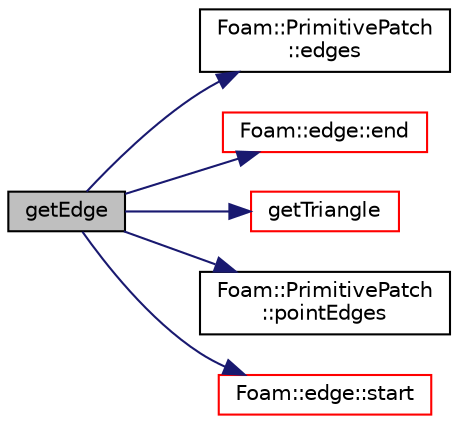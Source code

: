digraph "getEdge"
{
  bgcolor="transparent";
  edge [fontname="Helvetica",fontsize="10",labelfontname="Helvetica",labelfontsize="10"];
  node [fontname="Helvetica",fontsize="10",shape=record];
  rankdir="LR";
  Node579 [label="getEdge",height=0.2,width=0.4,color="black", fillcolor="grey75", style="filled", fontcolor="black"];
  Node579 -> Node580 [color="midnightblue",fontsize="10",style="solid",fontname="Helvetica"];
  Node580 [label="Foam::PrimitivePatch\l::edges",height=0.2,width=0.4,color="black",URL="$a28693.html#a21d764179912ddda5c6f95193c289846",tooltip="Return list of edges, address into LOCAL point list. "];
  Node579 -> Node581 [color="midnightblue",fontsize="10",style="solid",fontname="Helvetica"];
  Node581 [label="Foam::edge::end",height=0.2,width=0.4,color="red",URL="$a28361.html#a5ac1c619caccdf5bcf8c3d58a409849f",tooltip="Return end vertex label. "];
  Node579 -> Node583 [color="midnightblue",fontsize="10",style="solid",fontname="Helvetica"];
  Node583 [label="getTriangle",height=0.2,width=0.4,color="red",URL="$a26673.html#a4043fb05cae840c83b82a5f2fecd88e2",tooltip="Return index of triangle (or -1) using all three edges. "];
  Node579 -> Node636 [color="midnightblue",fontsize="10",style="solid",fontname="Helvetica"];
  Node636 [label="Foam::PrimitivePatch\l::pointEdges",height=0.2,width=0.4,color="black",URL="$a28693.html#a219060536b044c749e6178283665d632",tooltip="Return point-edge addressing. "];
  Node579 -> Node634 [color="midnightblue",fontsize="10",style="solid",fontname="Helvetica"];
  Node634 [label="Foam::edge::start",height=0.2,width=0.4,color="red",URL="$a28361.html#afe56bdd2031bbf8321e35e2330c0b990",tooltip="Return start vertex label. "];
}
